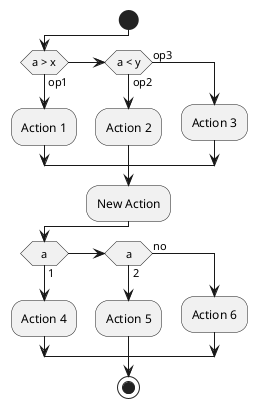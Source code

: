{
  "sha1": "gaa50f4r0ynhvd1pzvgim998eaiclks",
  "insertion": {
    "when": "2024-06-01T09:03:07.485Z",
    "url": "https://forum.plantuml.net/17196/activity-diagram-using-if-is-syntax-in-elseif",
    "user": "plantuml@gmail.com"
  }
}
@startuml
start
if (a > x) then (op1)
:Action 1;
elseif (a < y) then (op2)
:Action 2;
else (op3)
:Action 3;
endif
:New Action;
if (a) equals (1) then
:Action 4;
elseif (a) equals (2) then
:Action 5;
else (no)
:Action 6;
endif
stop
@enduml
